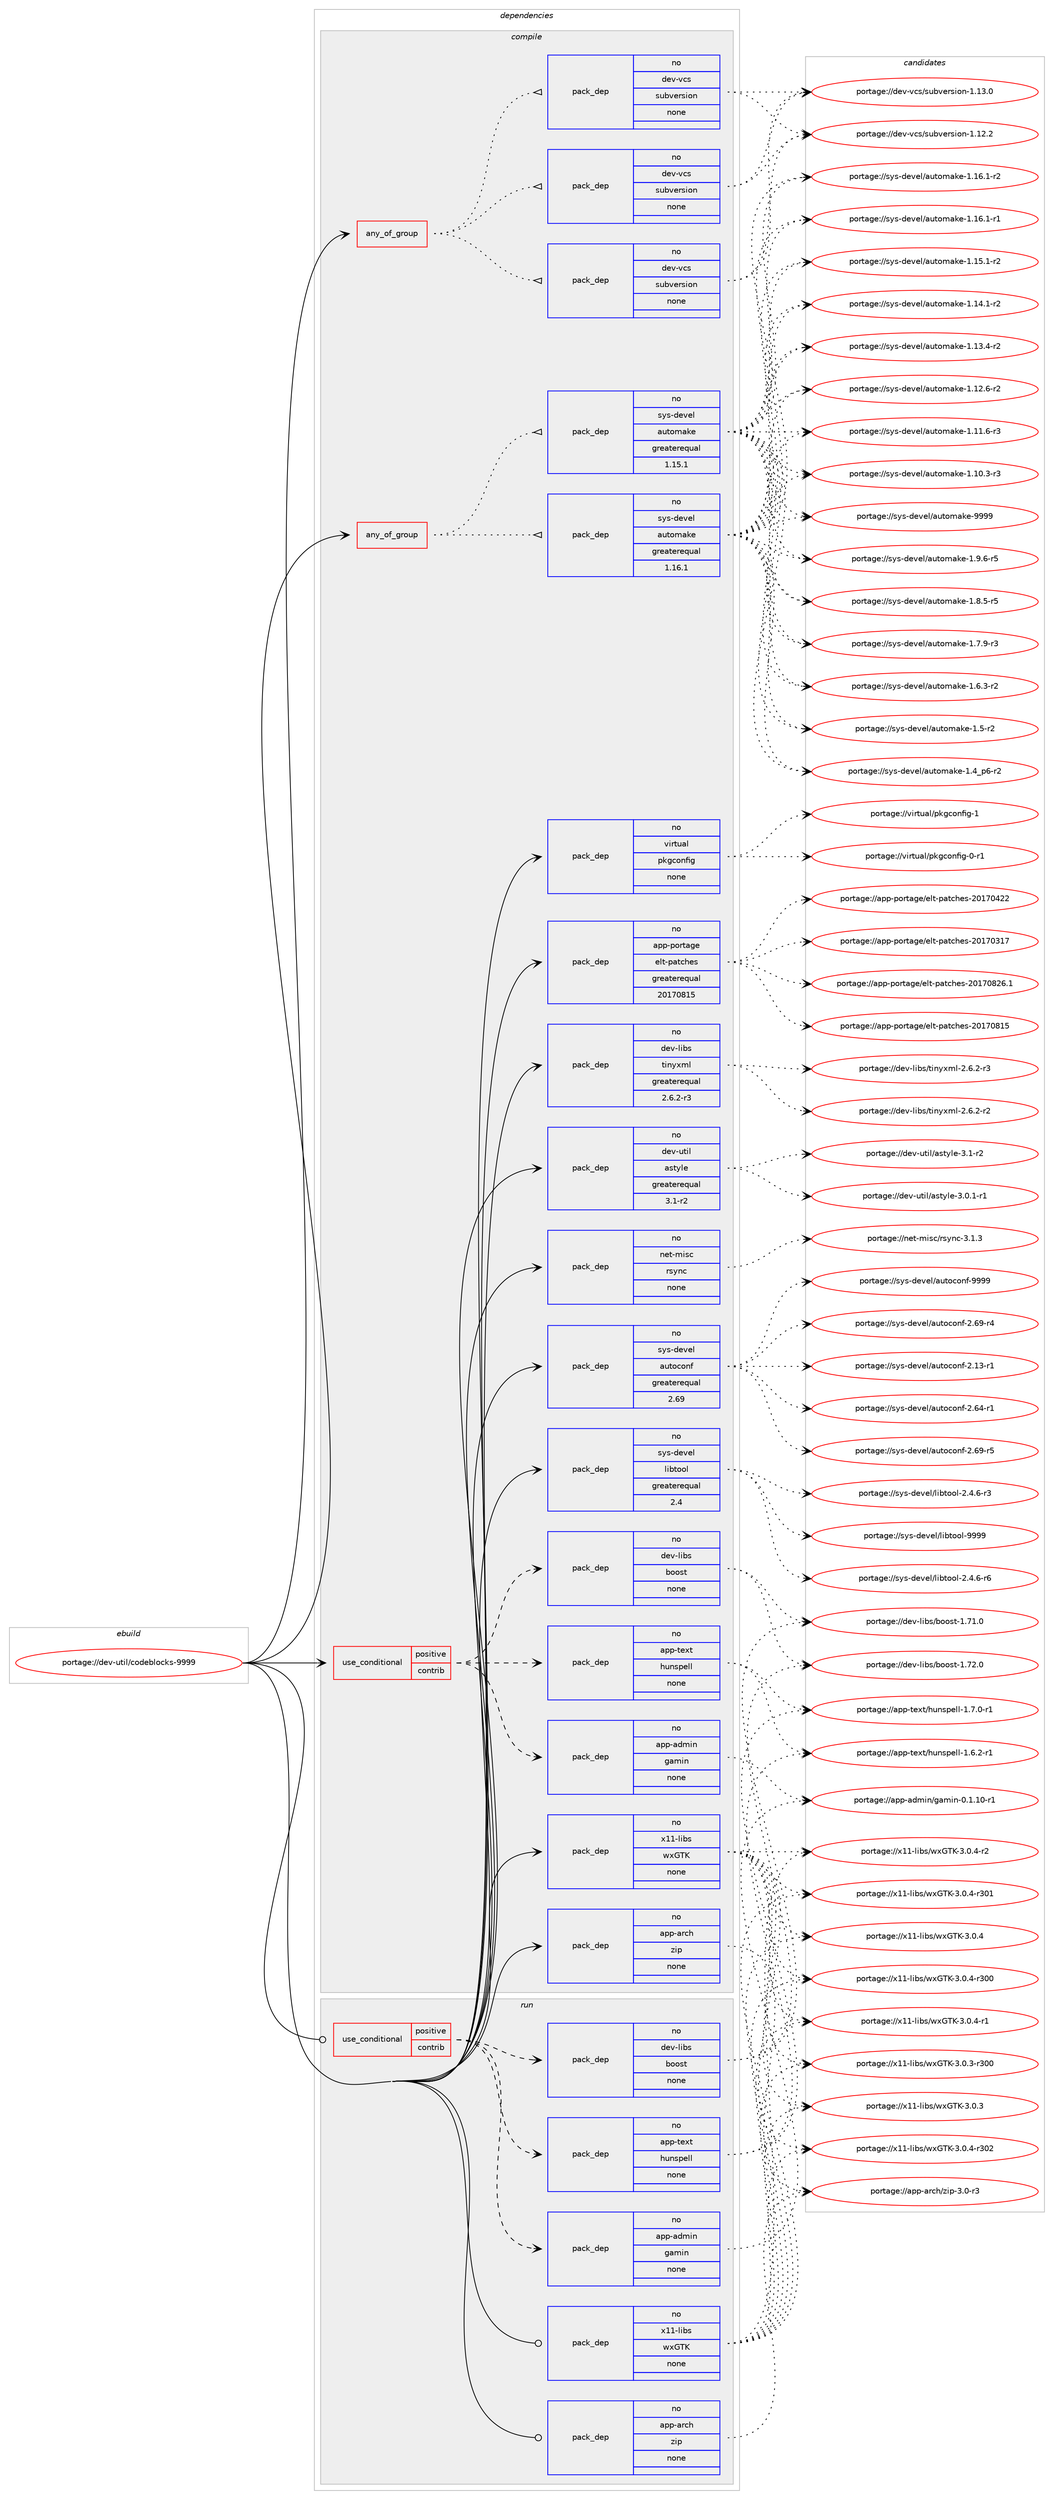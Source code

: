 digraph prolog {

# *************
# Graph options
# *************

newrank=true;
concentrate=true;
compound=true;
graph [rankdir=LR,fontname=Helvetica,fontsize=10,ranksep=1.5];#, ranksep=2.5, nodesep=0.2];
edge  [arrowhead=vee];
node  [fontname=Helvetica,fontsize=10];

# **********
# The ebuild
# **********

subgraph cluster_leftcol {
color=gray;
rank=same;
label=<<i>ebuild</i>>;
id [label="portage://dev-util/codeblocks-9999", color=red, width=4, href="../dev-util/codeblocks-9999.svg"];
}

# ****************
# The dependencies
# ****************

subgraph cluster_midcol {
color=gray;
label=<<i>dependencies</i>>;
subgraph cluster_compile {
fillcolor="#eeeeee";
style=filled;
label=<<i>compile</i>>;
subgraph any4457 {
dependency304577 [label=<<TABLE BORDER="0" CELLBORDER="1" CELLSPACING="0" CELLPADDING="4"><TR><TD CELLPADDING="10">any_of_group</TD></TR></TABLE>>, shape=none, color=red];subgraph pack236626 {
dependency304578 [label=<<TABLE BORDER="0" CELLBORDER="1" CELLSPACING="0" CELLPADDING="4" WIDTH="220"><TR><TD ROWSPAN="6" CELLPADDING="30">pack_dep</TD></TR><TR><TD WIDTH="110">no</TD></TR><TR><TD>dev-vcs</TD></TR><TR><TD>subversion</TD></TR><TR><TD>none</TD></TR><TR><TD></TD></TR></TABLE>>, shape=none, color=blue];
}
dependency304577:e -> dependency304578:w [weight=20,style="dotted",arrowhead="oinv"];
subgraph pack236627 {
dependency304579 [label=<<TABLE BORDER="0" CELLBORDER="1" CELLSPACING="0" CELLPADDING="4" WIDTH="220"><TR><TD ROWSPAN="6" CELLPADDING="30">pack_dep</TD></TR><TR><TD WIDTH="110">no</TD></TR><TR><TD>dev-vcs</TD></TR><TR><TD>subversion</TD></TR><TR><TD>none</TD></TR><TR><TD></TD></TR></TABLE>>, shape=none, color=blue];
}
dependency304577:e -> dependency304579:w [weight=20,style="dotted",arrowhead="oinv"];
subgraph pack236628 {
dependency304580 [label=<<TABLE BORDER="0" CELLBORDER="1" CELLSPACING="0" CELLPADDING="4" WIDTH="220"><TR><TD ROWSPAN="6" CELLPADDING="30">pack_dep</TD></TR><TR><TD WIDTH="110">no</TD></TR><TR><TD>dev-vcs</TD></TR><TR><TD>subversion</TD></TR><TR><TD>none</TD></TR><TR><TD></TD></TR></TABLE>>, shape=none, color=blue];
}
dependency304577:e -> dependency304580:w [weight=20,style="dotted",arrowhead="oinv"];
}
id:e -> dependency304577:w [weight=20,style="solid",arrowhead="vee"];
subgraph any4458 {
dependency304581 [label=<<TABLE BORDER="0" CELLBORDER="1" CELLSPACING="0" CELLPADDING="4"><TR><TD CELLPADDING="10">any_of_group</TD></TR></TABLE>>, shape=none, color=red];subgraph pack236629 {
dependency304582 [label=<<TABLE BORDER="0" CELLBORDER="1" CELLSPACING="0" CELLPADDING="4" WIDTH="220"><TR><TD ROWSPAN="6" CELLPADDING="30">pack_dep</TD></TR><TR><TD WIDTH="110">no</TD></TR><TR><TD>sys-devel</TD></TR><TR><TD>automake</TD></TR><TR><TD>greaterequal</TD></TR><TR><TD>1.16.1</TD></TR></TABLE>>, shape=none, color=blue];
}
dependency304581:e -> dependency304582:w [weight=20,style="dotted",arrowhead="oinv"];
subgraph pack236630 {
dependency304583 [label=<<TABLE BORDER="0" CELLBORDER="1" CELLSPACING="0" CELLPADDING="4" WIDTH="220"><TR><TD ROWSPAN="6" CELLPADDING="30">pack_dep</TD></TR><TR><TD WIDTH="110">no</TD></TR><TR><TD>sys-devel</TD></TR><TR><TD>automake</TD></TR><TR><TD>greaterequal</TD></TR><TR><TD>1.15.1</TD></TR></TABLE>>, shape=none, color=blue];
}
dependency304581:e -> dependency304583:w [weight=20,style="dotted",arrowhead="oinv"];
}
id:e -> dependency304581:w [weight=20,style="solid",arrowhead="vee"];
subgraph cond63290 {
dependency304584 [label=<<TABLE BORDER="0" CELLBORDER="1" CELLSPACING="0" CELLPADDING="4"><TR><TD ROWSPAN="3" CELLPADDING="10">use_conditional</TD></TR><TR><TD>positive</TD></TR><TR><TD>contrib</TD></TR></TABLE>>, shape=none, color=red];
subgraph pack236631 {
dependency304585 [label=<<TABLE BORDER="0" CELLBORDER="1" CELLSPACING="0" CELLPADDING="4" WIDTH="220"><TR><TD ROWSPAN="6" CELLPADDING="30">pack_dep</TD></TR><TR><TD WIDTH="110">no</TD></TR><TR><TD>app-admin</TD></TR><TR><TD>gamin</TD></TR><TR><TD>none</TD></TR><TR><TD></TD></TR></TABLE>>, shape=none, color=blue];
}
dependency304584:e -> dependency304585:w [weight=20,style="dashed",arrowhead="vee"];
subgraph pack236632 {
dependency304586 [label=<<TABLE BORDER="0" CELLBORDER="1" CELLSPACING="0" CELLPADDING="4" WIDTH="220"><TR><TD ROWSPAN="6" CELLPADDING="30">pack_dep</TD></TR><TR><TD WIDTH="110">no</TD></TR><TR><TD>app-text</TD></TR><TR><TD>hunspell</TD></TR><TR><TD>none</TD></TR><TR><TD></TD></TR></TABLE>>, shape=none, color=blue];
}
dependency304584:e -> dependency304586:w [weight=20,style="dashed",arrowhead="vee"];
subgraph pack236633 {
dependency304587 [label=<<TABLE BORDER="0" CELLBORDER="1" CELLSPACING="0" CELLPADDING="4" WIDTH="220"><TR><TD ROWSPAN="6" CELLPADDING="30">pack_dep</TD></TR><TR><TD WIDTH="110">no</TD></TR><TR><TD>dev-libs</TD></TR><TR><TD>boost</TD></TR><TR><TD>none</TD></TR><TR><TD></TD></TR></TABLE>>, shape=none, color=blue];
}
dependency304584:e -> dependency304587:w [weight=20,style="dashed",arrowhead="vee"];
}
id:e -> dependency304584:w [weight=20,style="solid",arrowhead="vee"];
subgraph pack236634 {
dependency304588 [label=<<TABLE BORDER="0" CELLBORDER="1" CELLSPACING="0" CELLPADDING="4" WIDTH="220"><TR><TD ROWSPAN="6" CELLPADDING="30">pack_dep</TD></TR><TR><TD WIDTH="110">no</TD></TR><TR><TD>app-arch</TD></TR><TR><TD>zip</TD></TR><TR><TD>none</TD></TR><TR><TD></TD></TR></TABLE>>, shape=none, color=blue];
}
id:e -> dependency304588:w [weight=20,style="solid",arrowhead="vee"];
subgraph pack236635 {
dependency304589 [label=<<TABLE BORDER="0" CELLBORDER="1" CELLSPACING="0" CELLPADDING="4" WIDTH="220"><TR><TD ROWSPAN="6" CELLPADDING="30">pack_dep</TD></TR><TR><TD WIDTH="110">no</TD></TR><TR><TD>app-portage</TD></TR><TR><TD>elt-patches</TD></TR><TR><TD>greaterequal</TD></TR><TR><TD>20170815</TD></TR></TABLE>>, shape=none, color=blue];
}
id:e -> dependency304589:w [weight=20,style="solid",arrowhead="vee"];
subgraph pack236636 {
dependency304590 [label=<<TABLE BORDER="0" CELLBORDER="1" CELLSPACING="0" CELLPADDING="4" WIDTH="220"><TR><TD ROWSPAN="6" CELLPADDING="30">pack_dep</TD></TR><TR><TD WIDTH="110">no</TD></TR><TR><TD>dev-libs</TD></TR><TR><TD>tinyxml</TD></TR><TR><TD>greaterequal</TD></TR><TR><TD>2.6.2-r3</TD></TR></TABLE>>, shape=none, color=blue];
}
id:e -> dependency304590:w [weight=20,style="solid",arrowhead="vee"];
subgraph pack236637 {
dependency304591 [label=<<TABLE BORDER="0" CELLBORDER="1" CELLSPACING="0" CELLPADDING="4" WIDTH="220"><TR><TD ROWSPAN="6" CELLPADDING="30">pack_dep</TD></TR><TR><TD WIDTH="110">no</TD></TR><TR><TD>dev-util</TD></TR><TR><TD>astyle</TD></TR><TR><TD>greaterequal</TD></TR><TR><TD>3.1-r2</TD></TR></TABLE>>, shape=none, color=blue];
}
id:e -> dependency304591:w [weight=20,style="solid",arrowhead="vee"];
subgraph pack236638 {
dependency304592 [label=<<TABLE BORDER="0" CELLBORDER="1" CELLSPACING="0" CELLPADDING="4" WIDTH="220"><TR><TD ROWSPAN="6" CELLPADDING="30">pack_dep</TD></TR><TR><TD WIDTH="110">no</TD></TR><TR><TD>net-misc</TD></TR><TR><TD>rsync</TD></TR><TR><TD>none</TD></TR><TR><TD></TD></TR></TABLE>>, shape=none, color=blue];
}
id:e -> dependency304592:w [weight=20,style="solid",arrowhead="vee"];
subgraph pack236639 {
dependency304593 [label=<<TABLE BORDER="0" CELLBORDER="1" CELLSPACING="0" CELLPADDING="4" WIDTH="220"><TR><TD ROWSPAN="6" CELLPADDING="30">pack_dep</TD></TR><TR><TD WIDTH="110">no</TD></TR><TR><TD>sys-devel</TD></TR><TR><TD>autoconf</TD></TR><TR><TD>greaterequal</TD></TR><TR><TD>2.69</TD></TR></TABLE>>, shape=none, color=blue];
}
id:e -> dependency304593:w [weight=20,style="solid",arrowhead="vee"];
subgraph pack236640 {
dependency304594 [label=<<TABLE BORDER="0" CELLBORDER="1" CELLSPACING="0" CELLPADDING="4" WIDTH="220"><TR><TD ROWSPAN="6" CELLPADDING="30">pack_dep</TD></TR><TR><TD WIDTH="110">no</TD></TR><TR><TD>sys-devel</TD></TR><TR><TD>libtool</TD></TR><TR><TD>greaterequal</TD></TR><TR><TD>2.4</TD></TR></TABLE>>, shape=none, color=blue];
}
id:e -> dependency304594:w [weight=20,style="solid",arrowhead="vee"];
subgraph pack236641 {
dependency304595 [label=<<TABLE BORDER="0" CELLBORDER="1" CELLSPACING="0" CELLPADDING="4" WIDTH="220"><TR><TD ROWSPAN="6" CELLPADDING="30">pack_dep</TD></TR><TR><TD WIDTH="110">no</TD></TR><TR><TD>virtual</TD></TR><TR><TD>pkgconfig</TD></TR><TR><TD>none</TD></TR><TR><TD></TD></TR></TABLE>>, shape=none, color=blue];
}
id:e -> dependency304595:w [weight=20,style="solid",arrowhead="vee"];
subgraph pack236642 {
dependency304596 [label=<<TABLE BORDER="0" CELLBORDER="1" CELLSPACING="0" CELLPADDING="4" WIDTH="220"><TR><TD ROWSPAN="6" CELLPADDING="30">pack_dep</TD></TR><TR><TD WIDTH="110">no</TD></TR><TR><TD>x11-libs</TD></TR><TR><TD>wxGTK</TD></TR><TR><TD>none</TD></TR><TR><TD></TD></TR></TABLE>>, shape=none, color=blue];
}
id:e -> dependency304596:w [weight=20,style="solid",arrowhead="vee"];
}
subgraph cluster_compileandrun {
fillcolor="#eeeeee";
style=filled;
label=<<i>compile and run</i>>;
}
subgraph cluster_run {
fillcolor="#eeeeee";
style=filled;
label=<<i>run</i>>;
subgraph cond63291 {
dependency304597 [label=<<TABLE BORDER="0" CELLBORDER="1" CELLSPACING="0" CELLPADDING="4"><TR><TD ROWSPAN="3" CELLPADDING="10">use_conditional</TD></TR><TR><TD>positive</TD></TR><TR><TD>contrib</TD></TR></TABLE>>, shape=none, color=red];
subgraph pack236643 {
dependency304598 [label=<<TABLE BORDER="0" CELLBORDER="1" CELLSPACING="0" CELLPADDING="4" WIDTH="220"><TR><TD ROWSPAN="6" CELLPADDING="30">pack_dep</TD></TR><TR><TD WIDTH="110">no</TD></TR><TR><TD>app-admin</TD></TR><TR><TD>gamin</TD></TR><TR><TD>none</TD></TR><TR><TD></TD></TR></TABLE>>, shape=none, color=blue];
}
dependency304597:e -> dependency304598:w [weight=20,style="dashed",arrowhead="vee"];
subgraph pack236644 {
dependency304599 [label=<<TABLE BORDER="0" CELLBORDER="1" CELLSPACING="0" CELLPADDING="4" WIDTH="220"><TR><TD ROWSPAN="6" CELLPADDING="30">pack_dep</TD></TR><TR><TD WIDTH="110">no</TD></TR><TR><TD>app-text</TD></TR><TR><TD>hunspell</TD></TR><TR><TD>none</TD></TR><TR><TD></TD></TR></TABLE>>, shape=none, color=blue];
}
dependency304597:e -> dependency304599:w [weight=20,style="dashed",arrowhead="vee"];
subgraph pack236645 {
dependency304600 [label=<<TABLE BORDER="0" CELLBORDER="1" CELLSPACING="0" CELLPADDING="4" WIDTH="220"><TR><TD ROWSPAN="6" CELLPADDING="30">pack_dep</TD></TR><TR><TD WIDTH="110">no</TD></TR><TR><TD>dev-libs</TD></TR><TR><TD>boost</TD></TR><TR><TD>none</TD></TR><TR><TD></TD></TR></TABLE>>, shape=none, color=blue];
}
dependency304597:e -> dependency304600:w [weight=20,style="dashed",arrowhead="vee"];
}
id:e -> dependency304597:w [weight=20,style="solid",arrowhead="odot"];
subgraph pack236646 {
dependency304601 [label=<<TABLE BORDER="0" CELLBORDER="1" CELLSPACING="0" CELLPADDING="4" WIDTH="220"><TR><TD ROWSPAN="6" CELLPADDING="30">pack_dep</TD></TR><TR><TD WIDTH="110">no</TD></TR><TR><TD>app-arch</TD></TR><TR><TD>zip</TD></TR><TR><TD>none</TD></TR><TR><TD></TD></TR></TABLE>>, shape=none, color=blue];
}
id:e -> dependency304601:w [weight=20,style="solid",arrowhead="odot"];
subgraph pack236647 {
dependency304602 [label=<<TABLE BORDER="0" CELLBORDER="1" CELLSPACING="0" CELLPADDING="4" WIDTH="220"><TR><TD ROWSPAN="6" CELLPADDING="30">pack_dep</TD></TR><TR><TD WIDTH="110">no</TD></TR><TR><TD>x11-libs</TD></TR><TR><TD>wxGTK</TD></TR><TR><TD>none</TD></TR><TR><TD></TD></TR></TABLE>>, shape=none, color=blue];
}
id:e -> dependency304602:w [weight=20,style="solid",arrowhead="odot"];
}
}

# **************
# The candidates
# **************

subgraph cluster_choices {
rank=same;
color=gray;
label=<<i>candidates</i>>;

subgraph choice236626 {
color=black;
nodesep=1;
choice1001011184511899115471151179811810111411510511111045494649514648 [label="portage://dev-vcs/subversion-1.13.0", color=red, width=4,href="../dev-vcs/subversion-1.13.0.svg"];
choice1001011184511899115471151179811810111411510511111045494649504650 [label="portage://dev-vcs/subversion-1.12.2", color=red, width=4,href="../dev-vcs/subversion-1.12.2.svg"];
dependency304578:e -> choice1001011184511899115471151179811810111411510511111045494649514648:w [style=dotted,weight="100"];
dependency304578:e -> choice1001011184511899115471151179811810111411510511111045494649504650:w [style=dotted,weight="100"];
}
subgraph choice236627 {
color=black;
nodesep=1;
choice1001011184511899115471151179811810111411510511111045494649514648 [label="portage://dev-vcs/subversion-1.13.0", color=red, width=4,href="../dev-vcs/subversion-1.13.0.svg"];
choice1001011184511899115471151179811810111411510511111045494649504650 [label="portage://dev-vcs/subversion-1.12.2", color=red, width=4,href="../dev-vcs/subversion-1.12.2.svg"];
dependency304579:e -> choice1001011184511899115471151179811810111411510511111045494649514648:w [style=dotted,weight="100"];
dependency304579:e -> choice1001011184511899115471151179811810111411510511111045494649504650:w [style=dotted,weight="100"];
}
subgraph choice236628 {
color=black;
nodesep=1;
choice1001011184511899115471151179811810111411510511111045494649514648 [label="portage://dev-vcs/subversion-1.13.0", color=red, width=4,href="../dev-vcs/subversion-1.13.0.svg"];
choice1001011184511899115471151179811810111411510511111045494649504650 [label="portage://dev-vcs/subversion-1.12.2", color=red, width=4,href="../dev-vcs/subversion-1.12.2.svg"];
dependency304580:e -> choice1001011184511899115471151179811810111411510511111045494649514648:w [style=dotted,weight="100"];
dependency304580:e -> choice1001011184511899115471151179811810111411510511111045494649504650:w [style=dotted,weight="100"];
}
subgraph choice236629 {
color=black;
nodesep=1;
choice115121115451001011181011084797117116111109971071014557575757 [label="portage://sys-devel/automake-9999", color=red, width=4,href="../sys-devel/automake-9999.svg"];
choice115121115451001011181011084797117116111109971071014549465746544511453 [label="portage://sys-devel/automake-1.9.6-r5", color=red, width=4,href="../sys-devel/automake-1.9.6-r5.svg"];
choice115121115451001011181011084797117116111109971071014549465646534511453 [label="portage://sys-devel/automake-1.8.5-r5", color=red, width=4,href="../sys-devel/automake-1.8.5-r5.svg"];
choice115121115451001011181011084797117116111109971071014549465546574511451 [label="portage://sys-devel/automake-1.7.9-r3", color=red, width=4,href="../sys-devel/automake-1.7.9-r3.svg"];
choice115121115451001011181011084797117116111109971071014549465446514511450 [label="portage://sys-devel/automake-1.6.3-r2", color=red, width=4,href="../sys-devel/automake-1.6.3-r2.svg"];
choice11512111545100101118101108479711711611110997107101454946534511450 [label="portage://sys-devel/automake-1.5-r2", color=red, width=4,href="../sys-devel/automake-1.5-r2.svg"];
choice115121115451001011181011084797117116111109971071014549465295112544511450 [label="portage://sys-devel/automake-1.4_p6-r2", color=red, width=4,href="../sys-devel/automake-1.4_p6-r2.svg"];
choice11512111545100101118101108479711711611110997107101454946495446494511450 [label="portage://sys-devel/automake-1.16.1-r2", color=red, width=4,href="../sys-devel/automake-1.16.1-r2.svg"];
choice11512111545100101118101108479711711611110997107101454946495446494511449 [label="portage://sys-devel/automake-1.16.1-r1", color=red, width=4,href="../sys-devel/automake-1.16.1-r1.svg"];
choice11512111545100101118101108479711711611110997107101454946495346494511450 [label="portage://sys-devel/automake-1.15.1-r2", color=red, width=4,href="../sys-devel/automake-1.15.1-r2.svg"];
choice11512111545100101118101108479711711611110997107101454946495246494511450 [label="portage://sys-devel/automake-1.14.1-r2", color=red, width=4,href="../sys-devel/automake-1.14.1-r2.svg"];
choice11512111545100101118101108479711711611110997107101454946495146524511450 [label="portage://sys-devel/automake-1.13.4-r2", color=red, width=4,href="../sys-devel/automake-1.13.4-r2.svg"];
choice11512111545100101118101108479711711611110997107101454946495046544511450 [label="portage://sys-devel/automake-1.12.6-r2", color=red, width=4,href="../sys-devel/automake-1.12.6-r2.svg"];
choice11512111545100101118101108479711711611110997107101454946494946544511451 [label="portage://sys-devel/automake-1.11.6-r3", color=red, width=4,href="../sys-devel/automake-1.11.6-r3.svg"];
choice11512111545100101118101108479711711611110997107101454946494846514511451 [label="portage://sys-devel/automake-1.10.3-r3", color=red, width=4,href="../sys-devel/automake-1.10.3-r3.svg"];
dependency304582:e -> choice115121115451001011181011084797117116111109971071014557575757:w [style=dotted,weight="100"];
dependency304582:e -> choice115121115451001011181011084797117116111109971071014549465746544511453:w [style=dotted,weight="100"];
dependency304582:e -> choice115121115451001011181011084797117116111109971071014549465646534511453:w [style=dotted,weight="100"];
dependency304582:e -> choice115121115451001011181011084797117116111109971071014549465546574511451:w [style=dotted,weight="100"];
dependency304582:e -> choice115121115451001011181011084797117116111109971071014549465446514511450:w [style=dotted,weight="100"];
dependency304582:e -> choice11512111545100101118101108479711711611110997107101454946534511450:w [style=dotted,weight="100"];
dependency304582:e -> choice115121115451001011181011084797117116111109971071014549465295112544511450:w [style=dotted,weight="100"];
dependency304582:e -> choice11512111545100101118101108479711711611110997107101454946495446494511450:w [style=dotted,weight="100"];
dependency304582:e -> choice11512111545100101118101108479711711611110997107101454946495446494511449:w [style=dotted,weight="100"];
dependency304582:e -> choice11512111545100101118101108479711711611110997107101454946495346494511450:w [style=dotted,weight="100"];
dependency304582:e -> choice11512111545100101118101108479711711611110997107101454946495246494511450:w [style=dotted,weight="100"];
dependency304582:e -> choice11512111545100101118101108479711711611110997107101454946495146524511450:w [style=dotted,weight="100"];
dependency304582:e -> choice11512111545100101118101108479711711611110997107101454946495046544511450:w [style=dotted,weight="100"];
dependency304582:e -> choice11512111545100101118101108479711711611110997107101454946494946544511451:w [style=dotted,weight="100"];
dependency304582:e -> choice11512111545100101118101108479711711611110997107101454946494846514511451:w [style=dotted,weight="100"];
}
subgraph choice236630 {
color=black;
nodesep=1;
choice115121115451001011181011084797117116111109971071014557575757 [label="portage://sys-devel/automake-9999", color=red, width=4,href="../sys-devel/automake-9999.svg"];
choice115121115451001011181011084797117116111109971071014549465746544511453 [label="portage://sys-devel/automake-1.9.6-r5", color=red, width=4,href="../sys-devel/automake-1.9.6-r5.svg"];
choice115121115451001011181011084797117116111109971071014549465646534511453 [label="portage://sys-devel/automake-1.8.5-r5", color=red, width=4,href="../sys-devel/automake-1.8.5-r5.svg"];
choice115121115451001011181011084797117116111109971071014549465546574511451 [label="portage://sys-devel/automake-1.7.9-r3", color=red, width=4,href="../sys-devel/automake-1.7.9-r3.svg"];
choice115121115451001011181011084797117116111109971071014549465446514511450 [label="portage://sys-devel/automake-1.6.3-r2", color=red, width=4,href="../sys-devel/automake-1.6.3-r2.svg"];
choice11512111545100101118101108479711711611110997107101454946534511450 [label="portage://sys-devel/automake-1.5-r2", color=red, width=4,href="../sys-devel/automake-1.5-r2.svg"];
choice115121115451001011181011084797117116111109971071014549465295112544511450 [label="portage://sys-devel/automake-1.4_p6-r2", color=red, width=4,href="../sys-devel/automake-1.4_p6-r2.svg"];
choice11512111545100101118101108479711711611110997107101454946495446494511450 [label="portage://sys-devel/automake-1.16.1-r2", color=red, width=4,href="../sys-devel/automake-1.16.1-r2.svg"];
choice11512111545100101118101108479711711611110997107101454946495446494511449 [label="portage://sys-devel/automake-1.16.1-r1", color=red, width=4,href="../sys-devel/automake-1.16.1-r1.svg"];
choice11512111545100101118101108479711711611110997107101454946495346494511450 [label="portage://sys-devel/automake-1.15.1-r2", color=red, width=4,href="../sys-devel/automake-1.15.1-r2.svg"];
choice11512111545100101118101108479711711611110997107101454946495246494511450 [label="portage://sys-devel/automake-1.14.1-r2", color=red, width=4,href="../sys-devel/automake-1.14.1-r2.svg"];
choice11512111545100101118101108479711711611110997107101454946495146524511450 [label="portage://sys-devel/automake-1.13.4-r2", color=red, width=4,href="../sys-devel/automake-1.13.4-r2.svg"];
choice11512111545100101118101108479711711611110997107101454946495046544511450 [label="portage://sys-devel/automake-1.12.6-r2", color=red, width=4,href="../sys-devel/automake-1.12.6-r2.svg"];
choice11512111545100101118101108479711711611110997107101454946494946544511451 [label="portage://sys-devel/automake-1.11.6-r3", color=red, width=4,href="../sys-devel/automake-1.11.6-r3.svg"];
choice11512111545100101118101108479711711611110997107101454946494846514511451 [label="portage://sys-devel/automake-1.10.3-r3", color=red, width=4,href="../sys-devel/automake-1.10.3-r3.svg"];
dependency304583:e -> choice115121115451001011181011084797117116111109971071014557575757:w [style=dotted,weight="100"];
dependency304583:e -> choice115121115451001011181011084797117116111109971071014549465746544511453:w [style=dotted,weight="100"];
dependency304583:e -> choice115121115451001011181011084797117116111109971071014549465646534511453:w [style=dotted,weight="100"];
dependency304583:e -> choice115121115451001011181011084797117116111109971071014549465546574511451:w [style=dotted,weight="100"];
dependency304583:e -> choice115121115451001011181011084797117116111109971071014549465446514511450:w [style=dotted,weight="100"];
dependency304583:e -> choice11512111545100101118101108479711711611110997107101454946534511450:w [style=dotted,weight="100"];
dependency304583:e -> choice115121115451001011181011084797117116111109971071014549465295112544511450:w [style=dotted,weight="100"];
dependency304583:e -> choice11512111545100101118101108479711711611110997107101454946495446494511450:w [style=dotted,weight="100"];
dependency304583:e -> choice11512111545100101118101108479711711611110997107101454946495446494511449:w [style=dotted,weight="100"];
dependency304583:e -> choice11512111545100101118101108479711711611110997107101454946495346494511450:w [style=dotted,weight="100"];
dependency304583:e -> choice11512111545100101118101108479711711611110997107101454946495246494511450:w [style=dotted,weight="100"];
dependency304583:e -> choice11512111545100101118101108479711711611110997107101454946495146524511450:w [style=dotted,weight="100"];
dependency304583:e -> choice11512111545100101118101108479711711611110997107101454946495046544511450:w [style=dotted,weight="100"];
dependency304583:e -> choice11512111545100101118101108479711711611110997107101454946494946544511451:w [style=dotted,weight="100"];
dependency304583:e -> choice11512111545100101118101108479711711611110997107101454946494846514511451:w [style=dotted,weight="100"];
}
subgraph choice236631 {
color=black;
nodesep=1;
choice9711211245971001091051104710397109105110454846494649484511449 [label="portage://app-admin/gamin-0.1.10-r1", color=red, width=4,href="../app-admin/gamin-0.1.10-r1.svg"];
dependency304585:e -> choice9711211245971001091051104710397109105110454846494649484511449:w [style=dotted,weight="100"];
}
subgraph choice236632 {
color=black;
nodesep=1;
choice9711211245116101120116471041171101151121011081084549465546484511449 [label="portage://app-text/hunspell-1.7.0-r1", color=red, width=4,href="../app-text/hunspell-1.7.0-r1.svg"];
choice9711211245116101120116471041171101151121011081084549465446504511449 [label="portage://app-text/hunspell-1.6.2-r1", color=red, width=4,href="../app-text/hunspell-1.6.2-r1.svg"];
dependency304586:e -> choice9711211245116101120116471041171101151121011081084549465546484511449:w [style=dotted,weight="100"];
dependency304586:e -> choice9711211245116101120116471041171101151121011081084549465446504511449:w [style=dotted,weight="100"];
}
subgraph choice236633 {
color=black;
nodesep=1;
choice1001011184510810598115479811111111511645494655504648 [label="portage://dev-libs/boost-1.72.0", color=red, width=4,href="../dev-libs/boost-1.72.0.svg"];
choice1001011184510810598115479811111111511645494655494648 [label="portage://dev-libs/boost-1.71.0", color=red, width=4,href="../dev-libs/boost-1.71.0.svg"];
dependency304587:e -> choice1001011184510810598115479811111111511645494655504648:w [style=dotted,weight="100"];
dependency304587:e -> choice1001011184510810598115479811111111511645494655494648:w [style=dotted,weight="100"];
}
subgraph choice236634 {
color=black;
nodesep=1;
choice9711211245971149910447122105112455146484511451 [label="portage://app-arch/zip-3.0-r3", color=red, width=4,href="../app-arch/zip-3.0-r3.svg"];
dependency304588:e -> choice9711211245971149910447122105112455146484511451:w [style=dotted,weight="100"];
}
subgraph choice236635 {
color=black;
nodesep=1;
choice971121124511211111411697103101471011081164511297116991041011154550484955485650544649 [label="portage://app-portage/elt-patches-20170826.1", color=red, width=4,href="../app-portage/elt-patches-20170826.1.svg"];
choice97112112451121111141169710310147101108116451129711699104101115455048495548564953 [label="portage://app-portage/elt-patches-20170815", color=red, width=4,href="../app-portage/elt-patches-20170815.svg"];
choice97112112451121111141169710310147101108116451129711699104101115455048495548525050 [label="portage://app-portage/elt-patches-20170422", color=red, width=4,href="../app-portage/elt-patches-20170422.svg"];
choice97112112451121111141169710310147101108116451129711699104101115455048495548514955 [label="portage://app-portage/elt-patches-20170317", color=red, width=4,href="../app-portage/elt-patches-20170317.svg"];
dependency304589:e -> choice971121124511211111411697103101471011081164511297116991041011154550484955485650544649:w [style=dotted,weight="100"];
dependency304589:e -> choice97112112451121111141169710310147101108116451129711699104101115455048495548564953:w [style=dotted,weight="100"];
dependency304589:e -> choice97112112451121111141169710310147101108116451129711699104101115455048495548525050:w [style=dotted,weight="100"];
dependency304589:e -> choice97112112451121111141169710310147101108116451129711699104101115455048495548514955:w [style=dotted,weight="100"];
}
subgraph choice236636 {
color=black;
nodesep=1;
choice1001011184510810598115471161051101211201091084550465446504511451 [label="portage://dev-libs/tinyxml-2.6.2-r3", color=red, width=4,href="../dev-libs/tinyxml-2.6.2-r3.svg"];
choice1001011184510810598115471161051101211201091084550465446504511450 [label="portage://dev-libs/tinyxml-2.6.2-r2", color=red, width=4,href="../dev-libs/tinyxml-2.6.2-r2.svg"];
dependency304590:e -> choice1001011184510810598115471161051101211201091084550465446504511451:w [style=dotted,weight="100"];
dependency304590:e -> choice1001011184510810598115471161051101211201091084550465446504511450:w [style=dotted,weight="100"];
}
subgraph choice236637 {
color=black;
nodesep=1;
choice100101118451171161051084797115116121108101455146494511450 [label="portage://dev-util/astyle-3.1-r2", color=red, width=4,href="../dev-util/astyle-3.1-r2.svg"];
choice1001011184511711610510847971151161211081014551464846494511449 [label="portage://dev-util/astyle-3.0.1-r1", color=red, width=4,href="../dev-util/astyle-3.0.1-r1.svg"];
dependency304591:e -> choice100101118451171161051084797115116121108101455146494511450:w [style=dotted,weight="100"];
dependency304591:e -> choice1001011184511711610510847971151161211081014551464846494511449:w [style=dotted,weight="100"];
}
subgraph choice236638 {
color=black;
nodesep=1;
choice11010111645109105115994711411512111099455146494651 [label="portage://net-misc/rsync-3.1.3", color=red, width=4,href="../net-misc/rsync-3.1.3.svg"];
dependency304592:e -> choice11010111645109105115994711411512111099455146494651:w [style=dotted,weight="100"];
}
subgraph choice236639 {
color=black;
nodesep=1;
choice115121115451001011181011084797117116111991111101024557575757 [label="portage://sys-devel/autoconf-9999", color=red, width=4,href="../sys-devel/autoconf-9999.svg"];
choice1151211154510010111810110847971171161119911111010245504654574511453 [label="portage://sys-devel/autoconf-2.69-r5", color=red, width=4,href="../sys-devel/autoconf-2.69-r5.svg"];
choice1151211154510010111810110847971171161119911111010245504654574511452 [label="portage://sys-devel/autoconf-2.69-r4", color=red, width=4,href="../sys-devel/autoconf-2.69-r4.svg"];
choice1151211154510010111810110847971171161119911111010245504654524511449 [label="portage://sys-devel/autoconf-2.64-r1", color=red, width=4,href="../sys-devel/autoconf-2.64-r1.svg"];
choice1151211154510010111810110847971171161119911111010245504649514511449 [label="portage://sys-devel/autoconf-2.13-r1", color=red, width=4,href="../sys-devel/autoconf-2.13-r1.svg"];
dependency304593:e -> choice115121115451001011181011084797117116111991111101024557575757:w [style=dotted,weight="100"];
dependency304593:e -> choice1151211154510010111810110847971171161119911111010245504654574511453:w [style=dotted,weight="100"];
dependency304593:e -> choice1151211154510010111810110847971171161119911111010245504654574511452:w [style=dotted,weight="100"];
dependency304593:e -> choice1151211154510010111810110847971171161119911111010245504654524511449:w [style=dotted,weight="100"];
dependency304593:e -> choice1151211154510010111810110847971171161119911111010245504649514511449:w [style=dotted,weight="100"];
}
subgraph choice236640 {
color=black;
nodesep=1;
choice1151211154510010111810110847108105981161111111084557575757 [label="portage://sys-devel/libtool-9999", color=red, width=4,href="../sys-devel/libtool-9999.svg"];
choice1151211154510010111810110847108105981161111111084550465246544511454 [label="portage://sys-devel/libtool-2.4.6-r6", color=red, width=4,href="../sys-devel/libtool-2.4.6-r6.svg"];
choice1151211154510010111810110847108105981161111111084550465246544511451 [label="portage://sys-devel/libtool-2.4.6-r3", color=red, width=4,href="../sys-devel/libtool-2.4.6-r3.svg"];
dependency304594:e -> choice1151211154510010111810110847108105981161111111084557575757:w [style=dotted,weight="100"];
dependency304594:e -> choice1151211154510010111810110847108105981161111111084550465246544511454:w [style=dotted,weight="100"];
dependency304594:e -> choice1151211154510010111810110847108105981161111111084550465246544511451:w [style=dotted,weight="100"];
}
subgraph choice236641 {
color=black;
nodesep=1;
choice1181051141161179710847112107103991111101021051034549 [label="portage://virtual/pkgconfig-1", color=red, width=4,href="../virtual/pkgconfig-1.svg"];
choice11810511411611797108471121071039911111010210510345484511449 [label="portage://virtual/pkgconfig-0-r1", color=red, width=4,href="../virtual/pkgconfig-0-r1.svg"];
dependency304595:e -> choice1181051141161179710847112107103991111101021051034549:w [style=dotted,weight="100"];
dependency304595:e -> choice11810511411611797108471121071039911111010210510345484511449:w [style=dotted,weight="100"];
}
subgraph choice236642 {
color=black;
nodesep=1;
choice120494945108105981154711912071847545514648465245114514850 [label="portage://x11-libs/wxGTK-3.0.4-r302", color=red, width=4,href="../x11-libs/wxGTK-3.0.4-r302.svg"];
choice120494945108105981154711912071847545514648465245114514849 [label="portage://x11-libs/wxGTK-3.0.4-r301", color=red, width=4,href="../x11-libs/wxGTK-3.0.4-r301.svg"];
choice120494945108105981154711912071847545514648465245114514848 [label="portage://x11-libs/wxGTK-3.0.4-r300", color=red, width=4,href="../x11-libs/wxGTK-3.0.4-r300.svg"];
choice12049494510810598115471191207184754551464846524511450 [label="portage://x11-libs/wxGTK-3.0.4-r2", color=red, width=4,href="../x11-libs/wxGTK-3.0.4-r2.svg"];
choice12049494510810598115471191207184754551464846524511449 [label="portage://x11-libs/wxGTK-3.0.4-r1", color=red, width=4,href="../x11-libs/wxGTK-3.0.4-r1.svg"];
choice1204949451081059811547119120718475455146484652 [label="portage://x11-libs/wxGTK-3.0.4", color=red, width=4,href="../x11-libs/wxGTK-3.0.4.svg"];
choice120494945108105981154711912071847545514648465145114514848 [label="portage://x11-libs/wxGTK-3.0.3-r300", color=red, width=4,href="../x11-libs/wxGTK-3.0.3-r300.svg"];
choice1204949451081059811547119120718475455146484651 [label="portage://x11-libs/wxGTK-3.0.3", color=red, width=4,href="../x11-libs/wxGTK-3.0.3.svg"];
dependency304596:e -> choice120494945108105981154711912071847545514648465245114514850:w [style=dotted,weight="100"];
dependency304596:e -> choice120494945108105981154711912071847545514648465245114514849:w [style=dotted,weight="100"];
dependency304596:e -> choice120494945108105981154711912071847545514648465245114514848:w [style=dotted,weight="100"];
dependency304596:e -> choice12049494510810598115471191207184754551464846524511450:w [style=dotted,weight="100"];
dependency304596:e -> choice12049494510810598115471191207184754551464846524511449:w [style=dotted,weight="100"];
dependency304596:e -> choice1204949451081059811547119120718475455146484652:w [style=dotted,weight="100"];
dependency304596:e -> choice120494945108105981154711912071847545514648465145114514848:w [style=dotted,weight="100"];
dependency304596:e -> choice1204949451081059811547119120718475455146484651:w [style=dotted,weight="100"];
}
subgraph choice236643 {
color=black;
nodesep=1;
choice9711211245971001091051104710397109105110454846494649484511449 [label="portage://app-admin/gamin-0.1.10-r1", color=red, width=4,href="../app-admin/gamin-0.1.10-r1.svg"];
dependency304598:e -> choice9711211245971001091051104710397109105110454846494649484511449:w [style=dotted,weight="100"];
}
subgraph choice236644 {
color=black;
nodesep=1;
choice9711211245116101120116471041171101151121011081084549465546484511449 [label="portage://app-text/hunspell-1.7.0-r1", color=red, width=4,href="../app-text/hunspell-1.7.0-r1.svg"];
choice9711211245116101120116471041171101151121011081084549465446504511449 [label="portage://app-text/hunspell-1.6.2-r1", color=red, width=4,href="../app-text/hunspell-1.6.2-r1.svg"];
dependency304599:e -> choice9711211245116101120116471041171101151121011081084549465546484511449:w [style=dotted,weight="100"];
dependency304599:e -> choice9711211245116101120116471041171101151121011081084549465446504511449:w [style=dotted,weight="100"];
}
subgraph choice236645 {
color=black;
nodesep=1;
choice1001011184510810598115479811111111511645494655504648 [label="portage://dev-libs/boost-1.72.0", color=red, width=4,href="../dev-libs/boost-1.72.0.svg"];
choice1001011184510810598115479811111111511645494655494648 [label="portage://dev-libs/boost-1.71.0", color=red, width=4,href="../dev-libs/boost-1.71.0.svg"];
dependency304600:e -> choice1001011184510810598115479811111111511645494655504648:w [style=dotted,weight="100"];
dependency304600:e -> choice1001011184510810598115479811111111511645494655494648:w [style=dotted,weight="100"];
}
subgraph choice236646 {
color=black;
nodesep=1;
choice9711211245971149910447122105112455146484511451 [label="portage://app-arch/zip-3.0-r3", color=red, width=4,href="../app-arch/zip-3.0-r3.svg"];
dependency304601:e -> choice9711211245971149910447122105112455146484511451:w [style=dotted,weight="100"];
}
subgraph choice236647 {
color=black;
nodesep=1;
choice120494945108105981154711912071847545514648465245114514850 [label="portage://x11-libs/wxGTK-3.0.4-r302", color=red, width=4,href="../x11-libs/wxGTK-3.0.4-r302.svg"];
choice120494945108105981154711912071847545514648465245114514849 [label="portage://x11-libs/wxGTK-3.0.4-r301", color=red, width=4,href="../x11-libs/wxGTK-3.0.4-r301.svg"];
choice120494945108105981154711912071847545514648465245114514848 [label="portage://x11-libs/wxGTK-3.0.4-r300", color=red, width=4,href="../x11-libs/wxGTK-3.0.4-r300.svg"];
choice12049494510810598115471191207184754551464846524511450 [label="portage://x11-libs/wxGTK-3.0.4-r2", color=red, width=4,href="../x11-libs/wxGTK-3.0.4-r2.svg"];
choice12049494510810598115471191207184754551464846524511449 [label="portage://x11-libs/wxGTK-3.0.4-r1", color=red, width=4,href="../x11-libs/wxGTK-3.0.4-r1.svg"];
choice1204949451081059811547119120718475455146484652 [label="portage://x11-libs/wxGTK-3.0.4", color=red, width=4,href="../x11-libs/wxGTK-3.0.4.svg"];
choice120494945108105981154711912071847545514648465145114514848 [label="portage://x11-libs/wxGTK-3.0.3-r300", color=red, width=4,href="../x11-libs/wxGTK-3.0.3-r300.svg"];
choice1204949451081059811547119120718475455146484651 [label="portage://x11-libs/wxGTK-3.0.3", color=red, width=4,href="../x11-libs/wxGTK-3.0.3.svg"];
dependency304602:e -> choice120494945108105981154711912071847545514648465245114514850:w [style=dotted,weight="100"];
dependency304602:e -> choice120494945108105981154711912071847545514648465245114514849:w [style=dotted,weight="100"];
dependency304602:e -> choice120494945108105981154711912071847545514648465245114514848:w [style=dotted,weight="100"];
dependency304602:e -> choice12049494510810598115471191207184754551464846524511450:w [style=dotted,weight="100"];
dependency304602:e -> choice12049494510810598115471191207184754551464846524511449:w [style=dotted,weight="100"];
dependency304602:e -> choice1204949451081059811547119120718475455146484652:w [style=dotted,weight="100"];
dependency304602:e -> choice120494945108105981154711912071847545514648465145114514848:w [style=dotted,weight="100"];
dependency304602:e -> choice1204949451081059811547119120718475455146484651:w [style=dotted,weight="100"];
}
}

}
